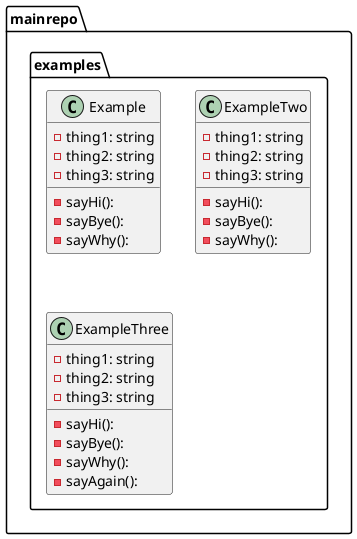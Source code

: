 @startuml
package ...mainrepo.examples{
class Example {
-thing1: string
-thing2: string
-thing3: string
-sayHi(): 
-sayBye(): 
-sayWhy(): 
}
}
package ...mainrepo.examples{
class ExampleTwo {
-thing1: string
-thing2: string
-thing3: string
-sayHi(): 
-sayBye(): 
-sayWhy(): 
}
}
package ...mainrepo.examples{
class ExampleThree {
-thing1: string
-thing2: string
-thing3: string
-sayHi(): 
-sayBye(): 
-sayWhy(): 
-sayAgain(): 
}
}

@enduml